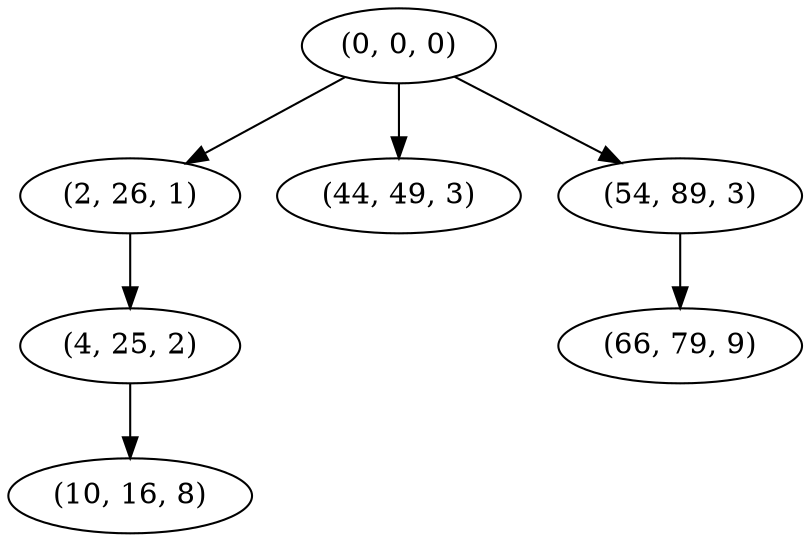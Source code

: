 digraph tree {
    "(0, 0, 0)";
    "(2, 26, 1)";
    "(4, 25, 2)";
    "(10, 16, 8)";
    "(44, 49, 3)";
    "(54, 89, 3)";
    "(66, 79, 9)";
    "(0, 0, 0)" -> "(2, 26, 1)";
    "(0, 0, 0)" -> "(44, 49, 3)";
    "(0, 0, 0)" -> "(54, 89, 3)";
    "(2, 26, 1)" -> "(4, 25, 2)";
    "(4, 25, 2)" -> "(10, 16, 8)";
    "(54, 89, 3)" -> "(66, 79, 9)";
}
